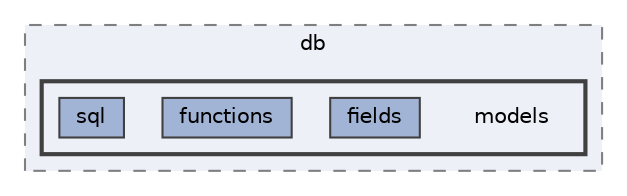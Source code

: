 digraph "C:/Users/LukeMabie/documents/Development/Password_Saver_Using_Django-master/venv/Lib/site-packages/django/db/models"
{
 // LATEX_PDF_SIZE
  bgcolor="transparent";
  edge [fontname=Helvetica,fontsize=10,labelfontname=Helvetica,labelfontsize=10];
  node [fontname=Helvetica,fontsize=10,shape=box,height=0.2,width=0.4];
  compound=true
  subgraph clusterdir_dc546c791a0a8197e716da3346cfdf31 {
    graph [ bgcolor="#edf0f7", pencolor="grey50", label="db", fontname=Helvetica,fontsize=10 style="filled,dashed", URL="dir_dc546c791a0a8197e716da3346cfdf31.html",tooltip=""]
  subgraph clusterdir_267a04adef702afdbda3f7e8d8f9ffe5 {
    graph [ bgcolor="#edf0f7", pencolor="grey25", label="", fontname=Helvetica,fontsize=10 style="filled,bold", URL="dir_267a04adef702afdbda3f7e8d8f9ffe5.html",tooltip=""]
    dir_267a04adef702afdbda3f7e8d8f9ffe5 [shape=plaintext, label="models"];
  dir_c24d13e93bfa16c10481b732bdf7cdb0 [label="fields", fillcolor="#a2b4d6", color="grey25", style="filled", URL="dir_c24d13e93bfa16c10481b732bdf7cdb0.html",tooltip=""];
  dir_eeb334e6fbab3fa665fdad1f79e96d93 [label="functions", fillcolor="#a2b4d6", color="grey25", style="filled", URL="dir_eeb334e6fbab3fa665fdad1f79e96d93.html",tooltip=""];
  dir_f930e2f37aad287fed2a82aae953f4f7 [label="sql", fillcolor="#a2b4d6", color="grey25", style="filled", URL="dir_f930e2f37aad287fed2a82aae953f4f7.html",tooltip=""];
  }
  }
}
